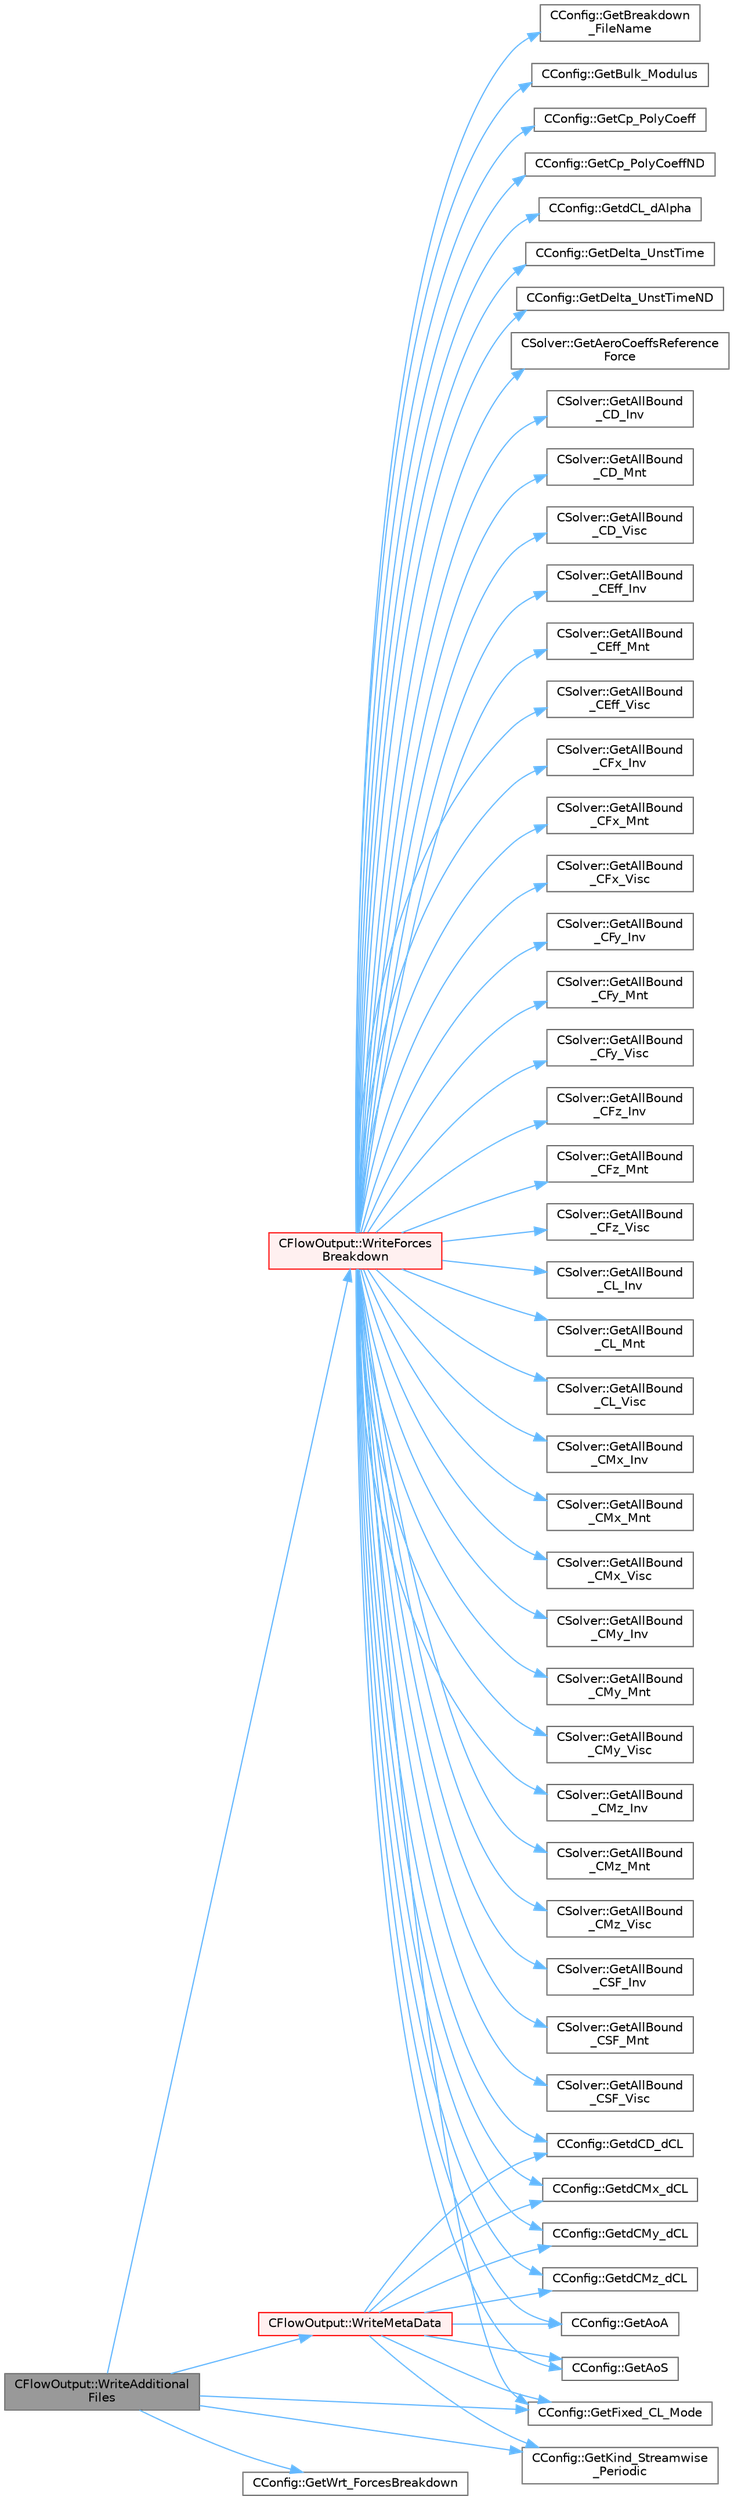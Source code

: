 digraph "CFlowOutput::WriteAdditionalFiles"
{
 // LATEX_PDF_SIZE
  bgcolor="transparent";
  edge [fontname=Helvetica,fontsize=10,labelfontname=Helvetica,labelfontsize=10];
  node [fontname=Helvetica,fontsize=10,shape=box,height=0.2,width=0.4];
  rankdir="LR";
  Node1 [id="Node000001",label="CFlowOutput::WriteAdditional\lFiles",height=0.2,width=0.4,color="gray40", fillcolor="grey60", style="filled", fontcolor="black",tooltip="Write any additional files defined for the current solver."];
  Node1 -> Node2 [id="edge1_Node000001_Node000002",color="steelblue1",style="solid",tooltip=" "];
  Node2 [id="Node000002",label="CConfig::GetFixed_CL_Mode",height=0.2,width=0.4,color="grey40", fillcolor="white", style="filled",URL="$classCConfig.html#ae688e355a74025050498d8c03aee35b2",tooltip="Get information about whether to use fixed CL mode."];
  Node1 -> Node3 [id="edge2_Node000001_Node000003",color="steelblue1",style="solid",tooltip=" "];
  Node3 [id="Node000003",label="CConfig::GetKind_Streamwise\l_Periodic",height=0.2,width=0.4,color="grey40", fillcolor="white", style="filled",URL="$classCConfig.html#aae21b37c088347be2a7e02fc0ad4e4c4",tooltip="Get information about the streamwise periodicity (None, Pressure_Drop, Massflow)."];
  Node1 -> Node4 [id="edge3_Node000001_Node000004",color="steelblue1",style="solid",tooltip=" "];
  Node4 [id="Node000004",label="CConfig::GetWrt_ForcesBreakdown",height=0.2,width=0.4,color="grey40", fillcolor="white", style="filled",URL="$classCConfig.html#af011f841c3d000c769b475fe23645c17",tooltip="Check if the forces breakdown file is written."];
  Node1 -> Node5 [id="edge4_Node000001_Node000005",color="steelblue1",style="solid",tooltip=" "];
  Node5 [id="Node000005",label="CFlowOutput::WriteForces\lBreakdown",height=0.2,width=0.4,color="red", fillcolor="#FFF0F0", style="filled",URL="$classCFlowOutput.html#aff6a6f11c9f53f559bab9ca94b21cd2a",tooltip="Write the forces breakdown file."];
  Node5 -> Node6 [id="edge5_Node000005_Node000006",color="steelblue1",style="solid",tooltip=" "];
  Node6 [id="Node000006",label="CSolver::GetAeroCoeffsReference\lForce",height=0.2,width=0.4,color="grey40", fillcolor="white", style="filled",URL="$classCSolver.html#adca11215d92da8c3834b520effe831a3",tooltip="Get the reference force used to compute CL, CD, etc."];
  Node5 -> Node7 [id="edge6_Node000005_Node000007",color="steelblue1",style="solid",tooltip=" "];
  Node7 [id="Node000007",label="CSolver::GetAllBound\l_CD_Inv",height=0.2,width=0.4,color="grey40", fillcolor="white", style="filled",URL="$classCSolver.html#a5bb9cd34646f26655bdbf4a684138006",tooltip="A virtual member."];
  Node5 -> Node8 [id="edge7_Node000005_Node000008",color="steelblue1",style="solid",tooltip=" "];
  Node8 [id="Node000008",label="CSolver::GetAllBound\l_CD_Mnt",height=0.2,width=0.4,color="grey40", fillcolor="white", style="filled",URL="$classCSolver.html#a80d9fc7426ac4b1aacc3fd18b8db3138",tooltip="A virtual member."];
  Node5 -> Node9 [id="edge8_Node000005_Node000009",color="steelblue1",style="solid",tooltip=" "];
  Node9 [id="Node000009",label="CSolver::GetAllBound\l_CD_Visc",height=0.2,width=0.4,color="grey40", fillcolor="white", style="filled",URL="$classCSolver.html#a592a8147a4dc92eb5c4fb7d568ab17dc",tooltip="A virtual member."];
  Node5 -> Node10 [id="edge9_Node000005_Node000010",color="steelblue1",style="solid",tooltip=" "];
  Node10 [id="Node000010",label="CSolver::GetAllBound\l_CEff_Inv",height=0.2,width=0.4,color="grey40", fillcolor="white", style="filled",URL="$classCSolver.html#a8fe41e87f9a8b8bbc5ae18fcb55b7d82",tooltip="A virtual member."];
  Node5 -> Node11 [id="edge10_Node000005_Node000011",color="steelblue1",style="solid",tooltip=" "];
  Node11 [id="Node000011",label="CSolver::GetAllBound\l_CEff_Mnt",height=0.2,width=0.4,color="grey40", fillcolor="white", style="filled",URL="$classCSolver.html#a5b2e248861eaf93a7fafa349a068e7d6",tooltip="A virtual member."];
  Node5 -> Node12 [id="edge11_Node000005_Node000012",color="steelblue1",style="solid",tooltip=" "];
  Node12 [id="Node000012",label="CSolver::GetAllBound\l_CEff_Visc",height=0.2,width=0.4,color="grey40", fillcolor="white", style="filled",URL="$classCSolver.html#a1e05d9b2f412fe3ac56138a2f7f906ad",tooltip="A virtual member."];
  Node5 -> Node13 [id="edge12_Node000005_Node000013",color="steelblue1",style="solid",tooltip=" "];
  Node13 [id="Node000013",label="CSolver::GetAllBound\l_CFx_Inv",height=0.2,width=0.4,color="grey40", fillcolor="white", style="filled",URL="$classCSolver.html#a2d0b254f13b8e992de5143ac57320efb",tooltip="A virtual member."];
  Node5 -> Node14 [id="edge13_Node000005_Node000014",color="steelblue1",style="solid",tooltip=" "];
  Node14 [id="Node000014",label="CSolver::GetAllBound\l_CFx_Mnt",height=0.2,width=0.4,color="grey40", fillcolor="white", style="filled",URL="$classCSolver.html#a07ddaf9f233c78688b352a214bde525b",tooltip="A virtual member."];
  Node5 -> Node15 [id="edge14_Node000005_Node000015",color="steelblue1",style="solid",tooltip=" "];
  Node15 [id="Node000015",label="CSolver::GetAllBound\l_CFx_Visc",height=0.2,width=0.4,color="grey40", fillcolor="white", style="filled",URL="$classCSolver.html#ab9054969a8e4fb646b2f0dda4be29e10",tooltip="A virtual member."];
  Node5 -> Node16 [id="edge15_Node000005_Node000016",color="steelblue1",style="solid",tooltip=" "];
  Node16 [id="Node000016",label="CSolver::GetAllBound\l_CFy_Inv",height=0.2,width=0.4,color="grey40", fillcolor="white", style="filled",URL="$classCSolver.html#a3176539ed03b8a650d3f489c1160f9b9",tooltip="A virtual member."];
  Node5 -> Node17 [id="edge16_Node000005_Node000017",color="steelblue1",style="solid",tooltip=" "];
  Node17 [id="Node000017",label="CSolver::GetAllBound\l_CFy_Mnt",height=0.2,width=0.4,color="grey40", fillcolor="white", style="filled",URL="$classCSolver.html#ab9765f3a1ada2f9376d6333248e86a56",tooltip="A virtual member."];
  Node5 -> Node18 [id="edge17_Node000005_Node000018",color="steelblue1",style="solid",tooltip=" "];
  Node18 [id="Node000018",label="CSolver::GetAllBound\l_CFy_Visc",height=0.2,width=0.4,color="grey40", fillcolor="white", style="filled",URL="$classCSolver.html#af4250b0e0471b78e7118eca9e1b79efe",tooltip="A virtual member."];
  Node5 -> Node19 [id="edge18_Node000005_Node000019",color="steelblue1",style="solid",tooltip=" "];
  Node19 [id="Node000019",label="CSolver::GetAllBound\l_CFz_Inv",height=0.2,width=0.4,color="grey40", fillcolor="white", style="filled",URL="$classCSolver.html#a3570b421030ed7c39908c3613f9ea3c8",tooltip="A virtual member."];
  Node5 -> Node20 [id="edge19_Node000005_Node000020",color="steelblue1",style="solid",tooltip=" "];
  Node20 [id="Node000020",label="CSolver::GetAllBound\l_CFz_Mnt",height=0.2,width=0.4,color="grey40", fillcolor="white", style="filled",URL="$classCSolver.html#a87baec67c6bc9e677865ae1cbb19072d",tooltip="A virtual member."];
  Node5 -> Node21 [id="edge20_Node000005_Node000021",color="steelblue1",style="solid",tooltip=" "];
  Node21 [id="Node000021",label="CSolver::GetAllBound\l_CFz_Visc",height=0.2,width=0.4,color="grey40", fillcolor="white", style="filled",URL="$classCSolver.html#a870bdc060284a3dbc05313e4981c29d6",tooltip="A virtual member."];
  Node5 -> Node22 [id="edge21_Node000005_Node000022",color="steelblue1",style="solid",tooltip=" "];
  Node22 [id="Node000022",label="CSolver::GetAllBound\l_CL_Inv",height=0.2,width=0.4,color="grey40", fillcolor="white", style="filled",URL="$classCSolver.html#a9fe7ae5e0ef1d4b14aff512c7abc9bb2",tooltip="A virtual member."];
  Node5 -> Node23 [id="edge22_Node000005_Node000023",color="steelblue1",style="solid",tooltip=" "];
  Node23 [id="Node000023",label="CSolver::GetAllBound\l_CL_Mnt",height=0.2,width=0.4,color="grey40", fillcolor="white", style="filled",URL="$classCSolver.html#ab03733635c05b133b58a661705f393df",tooltip="A virtual member."];
  Node5 -> Node24 [id="edge23_Node000005_Node000024",color="steelblue1",style="solid",tooltip=" "];
  Node24 [id="Node000024",label="CSolver::GetAllBound\l_CL_Visc",height=0.2,width=0.4,color="grey40", fillcolor="white", style="filled",URL="$classCSolver.html#a57ae0b900074b4e250059a46c69691bf",tooltip="A virtual member."];
  Node5 -> Node25 [id="edge24_Node000005_Node000025",color="steelblue1",style="solid",tooltip=" "];
  Node25 [id="Node000025",label="CSolver::GetAllBound\l_CMx_Inv",height=0.2,width=0.4,color="grey40", fillcolor="white", style="filled",URL="$classCSolver.html#aed2878e1c82515ce2603d6371a7a6835",tooltip="A virtual member."];
  Node5 -> Node26 [id="edge25_Node000005_Node000026",color="steelblue1",style="solid",tooltip=" "];
  Node26 [id="Node000026",label="CSolver::GetAllBound\l_CMx_Mnt",height=0.2,width=0.4,color="grey40", fillcolor="white", style="filled",URL="$classCSolver.html#ad38266638e663eedb0721bf152d0ed1a",tooltip="A virtual member."];
  Node5 -> Node27 [id="edge26_Node000005_Node000027",color="steelblue1",style="solid",tooltip=" "];
  Node27 [id="Node000027",label="CSolver::GetAllBound\l_CMx_Visc",height=0.2,width=0.4,color="grey40", fillcolor="white", style="filled",URL="$classCSolver.html#acd09dd5e7d49a310d1222f262d43c148",tooltip="A virtual member."];
  Node5 -> Node28 [id="edge27_Node000005_Node000028",color="steelblue1",style="solid",tooltip=" "];
  Node28 [id="Node000028",label="CSolver::GetAllBound\l_CMy_Inv",height=0.2,width=0.4,color="grey40", fillcolor="white", style="filled",URL="$classCSolver.html#aeb8204cf0dc396423c95d65272e740cc",tooltip="A virtual member."];
  Node5 -> Node29 [id="edge28_Node000005_Node000029",color="steelblue1",style="solid",tooltip=" "];
  Node29 [id="Node000029",label="CSolver::GetAllBound\l_CMy_Mnt",height=0.2,width=0.4,color="grey40", fillcolor="white", style="filled",URL="$classCSolver.html#a9e43a44faba1c6e772cb2c6a0d99b83a",tooltip="A virtual member."];
  Node5 -> Node30 [id="edge29_Node000005_Node000030",color="steelblue1",style="solid",tooltip=" "];
  Node30 [id="Node000030",label="CSolver::GetAllBound\l_CMy_Visc",height=0.2,width=0.4,color="grey40", fillcolor="white", style="filled",URL="$classCSolver.html#a827b282c1a473cba4b58b2b09c787e1f",tooltip="A virtual member."];
  Node5 -> Node31 [id="edge30_Node000005_Node000031",color="steelblue1",style="solid",tooltip=" "];
  Node31 [id="Node000031",label="CSolver::GetAllBound\l_CMz_Inv",height=0.2,width=0.4,color="grey40", fillcolor="white", style="filled",URL="$classCSolver.html#a4c38bfccf7630f961310db33164495a0",tooltip="A virtual member."];
  Node5 -> Node32 [id="edge31_Node000005_Node000032",color="steelblue1",style="solid",tooltip=" "];
  Node32 [id="Node000032",label="CSolver::GetAllBound\l_CMz_Mnt",height=0.2,width=0.4,color="grey40", fillcolor="white", style="filled",URL="$classCSolver.html#a35da52e4305ed0fd3196455224aa08a3",tooltip="A virtual member."];
  Node5 -> Node33 [id="edge32_Node000005_Node000033",color="steelblue1",style="solid",tooltip=" "];
  Node33 [id="Node000033",label="CSolver::GetAllBound\l_CMz_Visc",height=0.2,width=0.4,color="grey40", fillcolor="white", style="filled",URL="$classCSolver.html#ac47877cadbb31f0a3eefc68d089288c8",tooltip="A virtual member."];
  Node5 -> Node34 [id="edge33_Node000005_Node000034",color="steelblue1",style="solid",tooltip=" "];
  Node34 [id="Node000034",label="CSolver::GetAllBound\l_CSF_Inv",height=0.2,width=0.4,color="grey40", fillcolor="white", style="filled",URL="$classCSolver.html#a4e2ecc792c46ce9151fbb60a4c1a1e31",tooltip="A virtual member."];
  Node5 -> Node35 [id="edge34_Node000005_Node000035",color="steelblue1",style="solid",tooltip=" "];
  Node35 [id="Node000035",label="CSolver::GetAllBound\l_CSF_Mnt",height=0.2,width=0.4,color="grey40", fillcolor="white", style="filled",URL="$classCSolver.html#a74285c69f061cc3fa039e17c01890060",tooltip="A virtual member."];
  Node5 -> Node36 [id="edge35_Node000005_Node000036",color="steelblue1",style="solid",tooltip=" "];
  Node36 [id="Node000036",label="CSolver::GetAllBound\l_CSF_Visc",height=0.2,width=0.4,color="grey40", fillcolor="white", style="filled",URL="$classCSolver.html#aa709e761eed7ae99c7ac92f665c647db",tooltip="A virtual member."];
  Node5 -> Node37 [id="edge36_Node000005_Node000037",color="steelblue1",style="solid",tooltip=" "];
  Node37 [id="Node000037",label="CConfig::GetAoA",height=0.2,width=0.4,color="grey40", fillcolor="white", style="filled",URL="$classCConfig.html#aa824c1a1b3c7cd05b7be414a76e0b250",tooltip="Get the angle of attack of the body. This is the angle between a reference line on a lifting body (of..."];
  Node5 -> Node38 [id="edge37_Node000005_Node000038",color="steelblue1",style="solid",tooltip=" "];
  Node38 [id="Node000038",label="CConfig::GetAoS",height=0.2,width=0.4,color="grey40", fillcolor="white", style="filled",URL="$classCConfig.html#a25bfd5255f84135494ca2c368a848f98",tooltip="Get the angle of sideslip of the body. It relates to the rotation of the aircraft centerline from the..."];
  Node5 -> Node39 [id="edge38_Node000005_Node000039",color="steelblue1",style="solid",tooltip=" "];
  Node39 [id="Node000039",label="CConfig::GetBreakdown\l_FileName",height=0.2,width=0.4,color="grey40", fillcolor="white", style="filled",URL="$classCConfig.html#af8f65e725d0627a9fc990f5f1657bd51",tooltip="Get the name of the file with the forces breakdown of the problem."];
  Node5 -> Node40 [id="edge39_Node000005_Node000040",color="steelblue1",style="solid",tooltip=" "];
  Node40 [id="Node000040",label="CConfig::GetBulk_Modulus",height=0.2,width=0.4,color="grey40", fillcolor="white", style="filled",URL="$classCConfig.html#a006bd1977aad6e4fad0acd7141d634ce",tooltip="Get the value of the bulk modulus."];
  Node5 -> Node41 [id="edge40_Node000005_Node000041",color="steelblue1",style="solid",tooltip=" "];
  Node41 [id="Node000041",label="CConfig::GetCp_PolyCoeff",height=0.2,width=0.4,color="grey40", fillcolor="white", style="filled",URL="$classCConfig.html#acf40c4cbb52b304554471ad15c424c59",tooltip="Get the temperature polynomial coefficient for specific heat Cp."];
  Node5 -> Node42 [id="edge41_Node000005_Node000042",color="steelblue1",style="solid",tooltip=" "];
  Node42 [id="Node000042",label="CConfig::GetCp_PolyCoeffND",height=0.2,width=0.4,color="grey40", fillcolor="white", style="filled",URL="$classCConfig.html#a8760b5e82dfe5af56db169f64e662f6f",tooltip="Get the temperature polynomial coefficient for specific heat Cp."];
  Node5 -> Node43 [id="edge42_Node000005_Node000043",color="steelblue1",style="solid",tooltip=" "];
  Node43 [id="Node000043",label="CConfig::GetdCD_dCL",height=0.2,width=0.4,color="grey40", fillcolor="white", style="filled",URL="$classCConfig.html#a37e977df54c5914bd175af1f90e6c6bc",tooltip="Value of the weight of the CD, CL, CM optimization."];
  Node5 -> Node44 [id="edge43_Node000005_Node000044",color="steelblue1",style="solid",tooltip=" "];
  Node44 [id="Node000044",label="CConfig::GetdCL_dAlpha",height=0.2,width=0.4,color="grey40", fillcolor="white", style="filled",URL="$classCConfig.html#a9c2647c821e1b4c62af4676aab80fdcb",tooltip="Get the value for the lift curve slope for fixed CL mode."];
  Node5 -> Node45 [id="edge44_Node000005_Node000045",color="steelblue1",style="solid",tooltip=" "];
  Node45 [id="Node000045",label="CConfig::GetdCMx_dCL",height=0.2,width=0.4,color="grey40", fillcolor="white", style="filled",URL="$classCConfig.html#a169c941d6a2a4d5d83b468745a63314e",tooltip="Value of the weight of the CD, CL, CM optimization."];
  Node5 -> Node46 [id="edge45_Node000005_Node000046",color="steelblue1",style="solid",tooltip=" "];
  Node46 [id="Node000046",label="CConfig::GetdCMy_dCL",height=0.2,width=0.4,color="grey40", fillcolor="white", style="filled",URL="$classCConfig.html#af7b2a1f4879fb4ebe121b32c9f7031c8",tooltip="Value of the weight of the CD, CL, CM optimization."];
  Node5 -> Node47 [id="edge46_Node000005_Node000047",color="steelblue1",style="solid",tooltip=" "];
  Node47 [id="Node000047",label="CConfig::GetdCMz_dCL",height=0.2,width=0.4,color="grey40", fillcolor="white", style="filled",URL="$classCConfig.html#a938257413551afbcfcded497e4bfb387",tooltip="Value of the weight of the CD, CL, CM optimization."];
  Node5 -> Node48 [id="edge47_Node000005_Node000048",color="steelblue1",style="solid",tooltip=" "];
  Node48 [id="Node000048",label="CConfig::GetDelta_UnstTime",height=0.2,width=0.4,color="grey40", fillcolor="white", style="filled",URL="$classCConfig.html#a95f12a968f4553caf9bea4576fbf5812",tooltip="If we are prforming an unsteady simulation, there is only one value of the time step for the complete..."];
  Node5 -> Node49 [id="edge48_Node000005_Node000049",color="steelblue1",style="solid",tooltip=" "];
  Node49 [id="Node000049",label="CConfig::GetDelta_UnstTimeND",height=0.2,width=0.4,color="grey40", fillcolor="white", style="filled",URL="$classCConfig.html#a0acfef8e480970316e9e672eacd59e9b",tooltip="If we are prforming an unsteady simulation, there is only one value of the time step for the complete..."];
  Node5 -> Node2 [id="edge49_Node000005_Node000002",color="steelblue1",style="solid",tooltip=" "];
  Node1 -> Node206 [id="edge50_Node000001_Node000206",color="steelblue1",style="solid",tooltip=" "];
  Node206 [id="Node000206",label="CFlowOutput::WriteMetaData",height=0.2,width=0.4,color="red", fillcolor="#FFF0F0", style="filled",URL="$classCFlowOutput.html#a24f4c787a51ac3ed909d70bb9a782ba1",tooltip="Write information to meta data file."];
  Node206 -> Node37 [id="edge51_Node000206_Node000037",color="steelblue1",style="solid",tooltip=" "];
  Node206 -> Node38 [id="edge52_Node000206_Node000038",color="steelblue1",style="solid",tooltip=" "];
  Node206 -> Node43 [id="edge53_Node000206_Node000043",color="steelblue1",style="solid",tooltip=" "];
  Node206 -> Node45 [id="edge54_Node000206_Node000045",color="steelblue1",style="solid",tooltip=" "];
  Node206 -> Node46 [id="edge55_Node000206_Node000046",color="steelblue1",style="solid",tooltip=" "];
  Node206 -> Node47 [id="edge56_Node000206_Node000047",color="steelblue1",style="solid",tooltip=" "];
  Node206 -> Node2 [id="edge57_Node000206_Node000002",color="steelblue1",style="solid",tooltip=" "];
  Node206 -> Node3 [id="edge58_Node000206_Node000003",color="steelblue1",style="solid",tooltip=" "];
}
